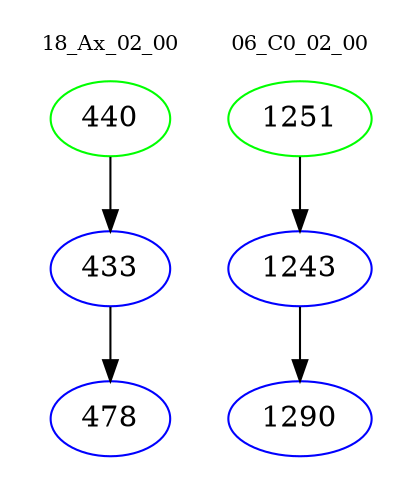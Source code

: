 digraph{
subgraph cluster_0 {
color = white
label = "18_Ax_02_00";
fontsize=10;
T0_440 [label="440", color="green"]
T0_440 -> T0_433 [color="black"]
T0_433 [label="433", color="blue"]
T0_433 -> T0_478 [color="black"]
T0_478 [label="478", color="blue"]
}
subgraph cluster_1 {
color = white
label = "06_C0_02_00";
fontsize=10;
T1_1251 [label="1251", color="green"]
T1_1251 -> T1_1243 [color="black"]
T1_1243 [label="1243", color="blue"]
T1_1243 -> T1_1290 [color="black"]
T1_1290 [label="1290", color="blue"]
}
}

